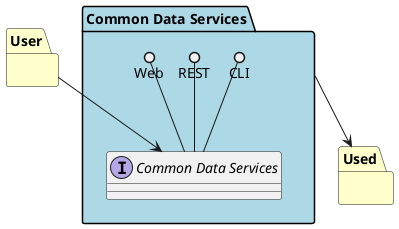 @startuml

package "User" #ffffcc {

}

package "Used" #ffffcc {

}

package "Common Data Services" #lightblue {

    interface "Common Data Services" as i {
    
    }


    CLI ()-- i
    REST ()-- i
    Web ()-- i
    


}
User --> i
"Common Data Services" --> Used

@enduml
